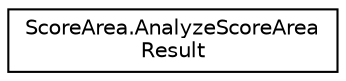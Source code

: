 digraph "Graphical Class Hierarchy"
{
 // LATEX_PDF_SIZE
  edge [fontname="Helvetica",fontsize="10",labelfontname="Helvetica",labelfontsize="10"];
  node [fontname="Helvetica",fontsize="10",shape=record];
  rankdir="LR";
  Node0 [label="ScoreArea.AnalyzeScoreArea\lResult",height=0.2,width=0.4,color="black", fillcolor="white", style="filled",URL="$class_score_area_1_1_analyze_score_area_result.html",tooltip=" "];
}

